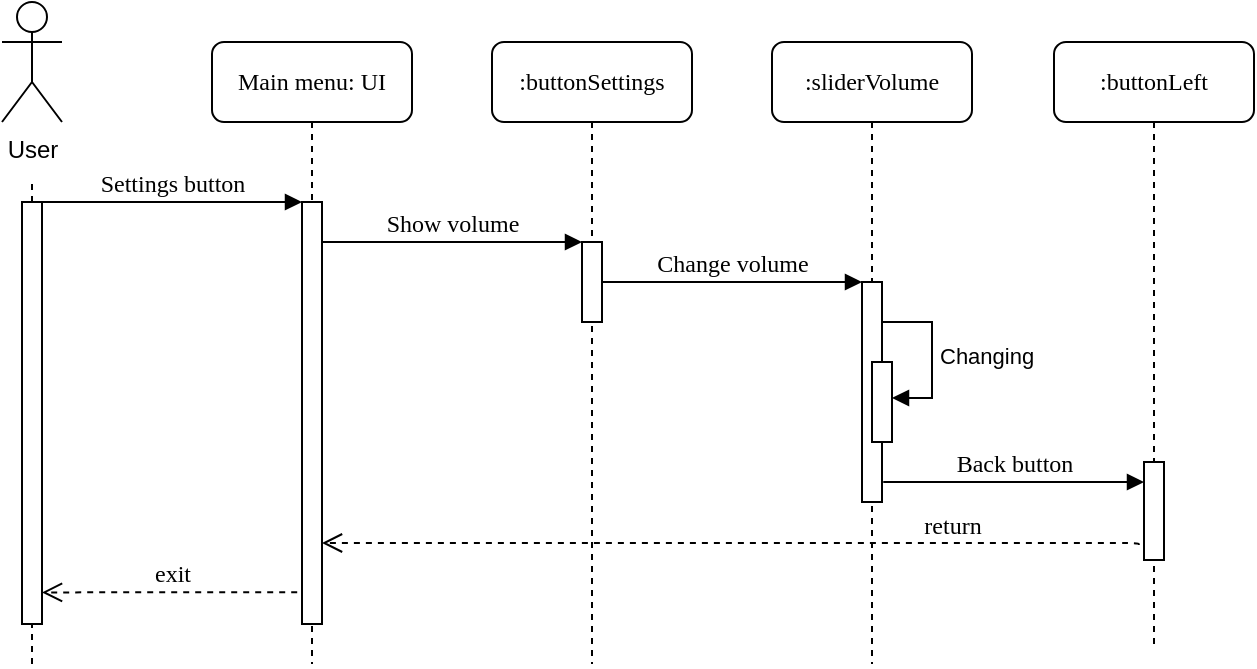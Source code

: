 <mxfile version="14.0.1" type="device"><diagram id="h9st2DXIC28NBQSLLTS9" name="Page-1"><mxGraphModel dx="1038" dy="613" grid="1" gridSize="10" guides="1" tooltips="1" connect="1" arrows="1" fold="1" page="1" pageScale="1" pageWidth="827" pageHeight="1169" math="0" shadow="0"><root><mxCell id="0"/><mxCell id="1" parent="0"/><mxCell id="5oZ1idAoIEOfA9_rG4AP-1" value=":buttonSettings" style="shape=umlLifeline;perimeter=lifelinePerimeter;whiteSpace=wrap;html=1;container=1;collapsible=0;recursiveResize=0;outlineConnect=0;rounded=1;shadow=0;comic=0;labelBackgroundColor=none;strokeWidth=1;fontFamily=Verdana;fontSize=12;align=center;" parent="1" vertex="1"><mxGeometry x="299" y="309" width="100" height="311" as="geometry"/></mxCell><mxCell id="5oZ1idAoIEOfA9_rG4AP-2" value="" style="html=1;points=[];perimeter=orthogonalPerimeter;rounded=0;shadow=0;comic=0;labelBackgroundColor=none;strokeWidth=1;fontFamily=Verdana;fontSize=12;align=center;" parent="5oZ1idAoIEOfA9_rG4AP-1" vertex="1"><mxGeometry x="45" y="100" width="10" height="40" as="geometry"/></mxCell><mxCell id="5oZ1idAoIEOfA9_rG4AP-5" value=":sliderVolume" style="shape=umlLifeline;perimeter=lifelinePerimeter;whiteSpace=wrap;html=1;container=1;collapsible=0;recursiveResize=0;outlineConnect=0;rounded=1;shadow=0;comic=0;labelBackgroundColor=none;strokeWidth=1;fontFamily=Verdana;fontSize=12;align=center;" parent="1" vertex="1"><mxGeometry x="439" y="309" width="100" height="311" as="geometry"/></mxCell><mxCell id="5oZ1idAoIEOfA9_rG4AP-6" value="" style="html=1;points=[];perimeter=orthogonalPerimeter;rounded=0;shadow=0;comic=0;labelBackgroundColor=none;strokeWidth=1;fontFamily=Verdana;fontSize=12;align=center;" parent="5oZ1idAoIEOfA9_rG4AP-5" vertex="1"><mxGeometry x="45" y="120" width="10" height="110" as="geometry"/></mxCell><mxCell id="5oZ1idAoIEOfA9_rG4AP-8" value="Main menu: UI" style="shape=umlLifeline;perimeter=lifelinePerimeter;whiteSpace=wrap;html=1;container=0;collapsible=0;recursiveResize=0;outlineConnect=0;rounded=1;shadow=0;comic=0;labelBackgroundColor=none;strokeWidth=1;fontFamily=Verdana;fontSize=12;align=center;" parent="1" vertex="1"><mxGeometry x="159" y="309" width="100" height="311" as="geometry"/></mxCell><mxCell id="5oZ1idAoIEOfA9_rG4AP-12" value="Show volume" style="html=1;verticalAlign=bottom;endArrow=block;entryX=0;entryY=0;labelBackgroundColor=none;fontFamily=Verdana;fontSize=12;edgeStyle=elbowEdgeStyle;elbow=vertical;" parent="1" edge="1"><mxGeometry relative="1" as="geometry"><mxPoint x="214" y="409" as="sourcePoint"/><mxPoint x="344" y="409" as="targetPoint"/></mxGeometry></mxCell><mxCell id="5oZ1idAoIEOfA9_rG4AP-13" value="Change volume" style="html=1;verticalAlign=bottom;endArrow=block;entryX=0;entryY=0;labelBackgroundColor=none;fontFamily=Verdana;fontSize=12;edgeStyle=elbowEdgeStyle;elbow=vertical;" parent="1" source="5oZ1idAoIEOfA9_rG4AP-2" target="5oZ1idAoIEOfA9_rG4AP-6" edge="1"><mxGeometry relative="1" as="geometry"><mxPoint x="429" y="429" as="sourcePoint"/></mxGeometry></mxCell><mxCell id="5oZ1idAoIEOfA9_rG4AP-14" value="User" style="shape=umlActor;verticalLabelPosition=bottom;verticalAlign=top;html=1;" parent="1" vertex="1"><mxGeometry x="54" y="289" width="30" height="60" as="geometry"/></mxCell><mxCell id="5oZ1idAoIEOfA9_rG4AP-15" value="" style="html=1;points=[];perimeter=orthogonalPerimeter;rounded=0;shadow=0;comic=0;labelBackgroundColor=none;strokeWidth=1;fontFamily=Verdana;fontSize=12;align=center;" parent="1" vertex="1"><mxGeometry x="204" y="389" width="10" height="211" as="geometry"/></mxCell><mxCell id="5oZ1idAoIEOfA9_rG4AP-16" value="" style="endArrow=none;dashed=1;html=1;" parent="1" source="5oZ1idAoIEOfA9_rG4AP-17" edge="1"><mxGeometry width="50" height="50" relative="1" as="geometry"><mxPoint x="99" y="879" as="sourcePoint"/><mxPoint x="69" y="379" as="targetPoint"/></mxGeometry></mxCell><mxCell id="5oZ1idAoIEOfA9_rG4AP-17" value="" style="html=1;points=[];perimeter=orthogonalPerimeter;" parent="1" vertex="1"><mxGeometry x="64" y="389" width="10" height="211" as="geometry"/></mxCell><mxCell id="5oZ1idAoIEOfA9_rG4AP-18" value="" style="endArrow=none;dashed=1;html=1;" parent="1" target="5oZ1idAoIEOfA9_rG4AP-17" edge="1"><mxGeometry width="50" height="50" relative="1" as="geometry"><mxPoint x="69" y="620" as="sourcePoint"/><mxPoint x="99" y="379" as="targetPoint"/></mxGeometry></mxCell><mxCell id="5oZ1idAoIEOfA9_rG4AP-19" value="Settings button" style="html=1;verticalAlign=bottom;endArrow=block;entryX=0;entryY=0;labelBackgroundColor=none;fontFamily=Verdana;fontSize=12;edgeStyle=elbowEdgeStyle;elbow=vertical;" parent="1" edge="1"><mxGeometry relative="1" as="geometry"><mxPoint x="74" y="389" as="sourcePoint"/><mxPoint x="204" y="389" as="targetPoint"/></mxGeometry></mxCell><mxCell id="5oZ1idAoIEOfA9_rG4AP-23" value="" style="html=1;points=[];perimeter=orthogonalPerimeter;" parent="1" vertex="1"><mxGeometry x="489" y="469" width="10" height="40" as="geometry"/></mxCell><mxCell id="5oZ1idAoIEOfA9_rG4AP-24" value="Changing" style="edgeStyle=orthogonalEdgeStyle;html=1;align=left;spacingLeft=2;endArrow=block;rounded=0;" parent="1" target="5oZ1idAoIEOfA9_rG4AP-23" edge="1"><mxGeometry relative="1" as="geometry"><mxPoint x="494" y="449" as="sourcePoint"/><Array as="points"><mxPoint x="519" y="449"/><mxPoint x="519" y="487"/></Array></mxGeometry></mxCell><mxCell id="5oZ1idAoIEOfA9_rG4AP-41" value=":buttonLeft" style="shape=umlLifeline;perimeter=lifelinePerimeter;whiteSpace=wrap;html=1;container=1;collapsible=0;recursiveResize=0;outlineConnect=0;rounded=1;shadow=0;comic=0;labelBackgroundColor=none;strokeWidth=1;fontFamily=Verdana;fontSize=12;align=center;" parent="1" vertex="1"><mxGeometry x="580" y="309" width="100" height="301" as="geometry"/></mxCell><mxCell id="5oZ1idAoIEOfA9_rG4AP-42" value="" style="html=1;points=[];perimeter=orthogonalPerimeter;rounded=0;shadow=0;comic=0;labelBackgroundColor=none;strokeWidth=1;fontFamily=Verdana;fontSize=12;align=center;" parent="5oZ1idAoIEOfA9_rG4AP-41" vertex="1"><mxGeometry x="45" y="210" width="10" height="49" as="geometry"/></mxCell><mxCell id="5oZ1idAoIEOfA9_rG4AP-45" value="Back button" style="html=1;verticalAlign=bottom;endArrow=block;labelBackgroundColor=none;fontFamily=Verdana;fontSize=12;edgeStyle=elbowEdgeStyle;elbow=vertical;" parent="1" target="5oZ1idAoIEOfA9_rG4AP-42" edge="1"><mxGeometry x="0.161" relative="1" as="geometry"><mxPoint x="510" y="529" as="sourcePoint"/><mxPoint x="600" y="518.5" as="targetPoint"/><Array as="points"><mxPoint x="490" y="529"/></Array><mxPoint as="offset"/></mxGeometry></mxCell><mxCell id="5oZ1idAoIEOfA9_rG4AP-49" value="return" style="html=1;verticalAlign=bottom;endArrow=open;dashed=1;endSize=8;labelBackgroundColor=none;fontFamily=Verdana;fontSize=12;edgeStyle=elbowEdgeStyle;elbow=vertical;exitX=-0.32;exitY=0.9;exitDx=0;exitDy=0;exitPerimeter=0;" parent="1" edge="1"><mxGeometry x="-0.538" relative="1" as="geometry"><mxPoint x="214" y="559.5" as="targetPoint"/><Array as="points"><mxPoint x="620" y="559.5"/></Array><mxPoint x="622.4" y="560.5" as="sourcePoint"/><mxPoint as="offset"/></mxGeometry></mxCell><mxCell id="5oZ1idAoIEOfA9_rG4AP-56" value="exit" style="html=1;verticalAlign=bottom;endArrow=open;dashed=1;endSize=8;labelBackgroundColor=none;fontFamily=Verdana;fontSize=12;edgeStyle=elbowEdgeStyle;elbow=vertical;exitX=-0.14;exitY=0.89;exitDx=0;exitDy=0;exitPerimeter=0;" parent="1" edge="1"><mxGeometry x="-0.022" relative="1" as="geometry"><mxPoint x="74" y="584" as="targetPoint"/><Array as="points"><mxPoint x="194.6" y="584.2"/></Array><mxPoint x="201.6" y="584.1" as="sourcePoint"/><mxPoint as="offset"/></mxGeometry></mxCell></root></mxGraphModel></diagram></mxfile>